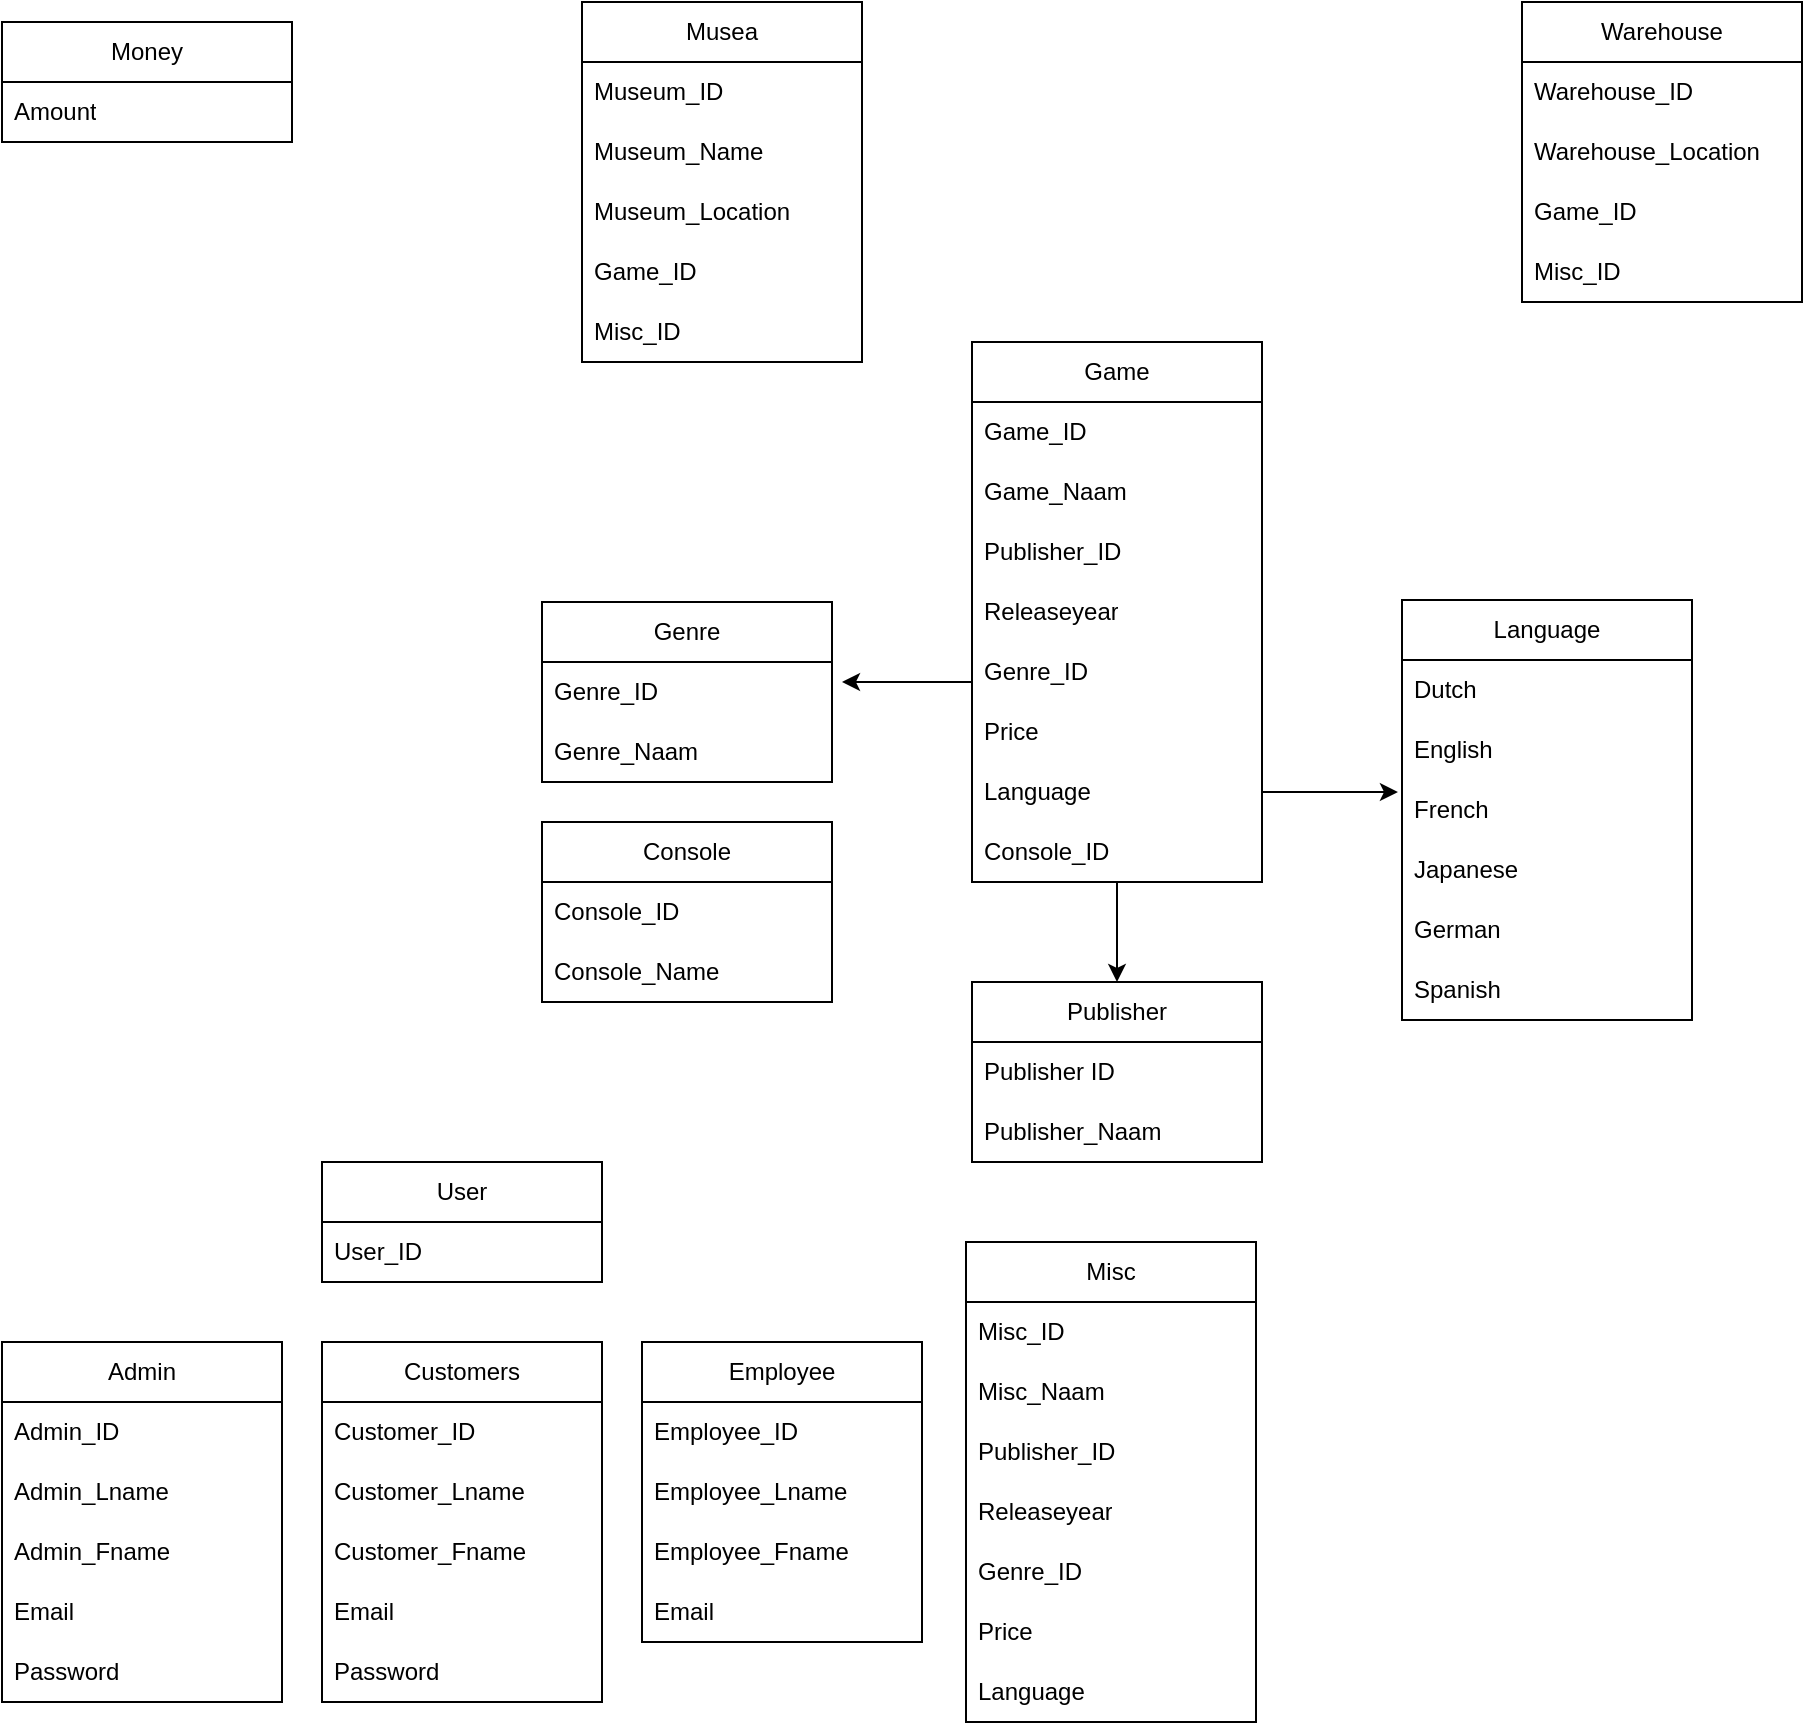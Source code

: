 <mxfile version="22.0.8" type="github">
  <diagram name="Page-1" id="afvFoSXOc5oGn46A-7mp">
    <mxGraphModel dx="2074" dy="1187" grid="1" gridSize="10" guides="1" tooltips="1" connect="1" arrows="1" fold="1" page="1" pageScale="1" pageWidth="1169" pageHeight="827" math="0" shadow="0">
      <root>
        <mxCell id="0" />
        <mxCell id="1" parent="0" />
        <mxCell id="DnX_l1MVpYyu00ztexHF-38" value="" style="edgeStyle=orthogonalEdgeStyle;rounded=0;orthogonalLoop=1;jettySize=auto;html=1;" edge="1" parent="1" source="DnX_l1MVpYyu00ztexHF-7" target="DnX_l1MVpYyu00ztexHF-30">
          <mxGeometry relative="1" as="geometry" />
        </mxCell>
        <object label="Game" game="" id="DnX_l1MVpYyu00ztexHF-7">
          <mxCell style="swimlane;fontStyle=0;childLayout=stackLayout;horizontal=1;startSize=30;horizontalStack=0;resizeParent=1;resizeParentMax=0;resizeLast=0;collapsible=1;marginBottom=0;whiteSpace=wrap;html=1;" vertex="1" parent="1">
            <mxGeometry x="515" y="180" width="145" height="270" as="geometry" />
          </mxCell>
        </object>
        <mxCell id="DnX_l1MVpYyu00ztexHF-8" value="Game_ID" style="text;strokeColor=none;fillColor=none;align=left;verticalAlign=middle;spacingLeft=4;spacingRight=4;overflow=hidden;points=[[0,0.5],[1,0.5]];portConstraint=eastwest;rotatable=0;whiteSpace=wrap;html=1;" vertex="1" parent="DnX_l1MVpYyu00ztexHF-7">
          <mxGeometry y="30" width="145" height="30" as="geometry" />
        </mxCell>
        <mxCell id="DnX_l1MVpYyu00ztexHF-9" value="Game_Naam" style="text;strokeColor=none;fillColor=none;align=left;verticalAlign=middle;spacingLeft=4;spacingRight=4;overflow=hidden;points=[[0,0.5],[1,0.5]];portConstraint=eastwest;rotatable=0;whiteSpace=wrap;html=1;" vertex="1" parent="DnX_l1MVpYyu00ztexHF-7">
          <mxGeometry y="60" width="145" height="30" as="geometry" />
        </mxCell>
        <mxCell id="DnX_l1MVpYyu00ztexHF-10" value="Publisher_ID" style="text;strokeColor=none;fillColor=none;align=left;verticalAlign=middle;spacingLeft=4;spacingRight=4;overflow=hidden;points=[[0,0.5],[1,0.5]];portConstraint=eastwest;rotatable=0;whiteSpace=wrap;html=1;" vertex="1" parent="DnX_l1MVpYyu00ztexHF-7">
          <mxGeometry y="90" width="145" height="30" as="geometry" />
        </mxCell>
        <mxCell id="DnX_l1MVpYyu00ztexHF-16" value="Releaseyear" style="text;strokeColor=none;fillColor=none;align=left;verticalAlign=middle;spacingLeft=4;spacingRight=4;overflow=hidden;points=[[0,0.5],[1,0.5]];portConstraint=eastwest;rotatable=0;whiteSpace=wrap;html=1;" vertex="1" parent="DnX_l1MVpYyu00ztexHF-7">
          <mxGeometry y="120" width="145" height="30" as="geometry" />
        </mxCell>
        <mxCell id="DnX_l1MVpYyu00ztexHF-17" value="Genre_ID" style="text;strokeColor=none;fillColor=none;align=left;verticalAlign=middle;spacingLeft=4;spacingRight=4;overflow=hidden;points=[[0,0.5],[1,0.5]];portConstraint=eastwest;rotatable=0;whiteSpace=wrap;html=1;" vertex="1" parent="DnX_l1MVpYyu00ztexHF-7">
          <mxGeometry y="150" width="145" height="30" as="geometry" />
        </mxCell>
        <mxCell id="DnX_l1MVpYyu00ztexHF-18" value="Price" style="text;strokeColor=none;fillColor=none;align=left;verticalAlign=middle;spacingLeft=4;spacingRight=4;overflow=hidden;points=[[0,0.5],[1,0.5]];portConstraint=eastwest;rotatable=0;whiteSpace=wrap;html=1;" vertex="1" parent="DnX_l1MVpYyu00ztexHF-7">
          <mxGeometry y="180" width="145" height="30" as="geometry" />
        </mxCell>
        <mxCell id="DnX_l1MVpYyu00ztexHF-29" value="Language" style="text;strokeColor=none;fillColor=none;align=left;verticalAlign=middle;spacingLeft=4;spacingRight=4;overflow=hidden;points=[[0,0.5],[1,0.5]];portConstraint=eastwest;rotatable=0;whiteSpace=wrap;html=1;" vertex="1" parent="DnX_l1MVpYyu00ztexHF-7">
          <mxGeometry y="210" width="145" height="30" as="geometry" />
        </mxCell>
        <mxCell id="DnX_l1MVpYyu00ztexHF-113" value="Console_ID" style="text;strokeColor=none;fillColor=none;align=left;verticalAlign=middle;spacingLeft=4;spacingRight=4;overflow=hidden;points=[[0,0.5],[1,0.5]];portConstraint=eastwest;rotatable=0;whiteSpace=wrap;html=1;" vertex="1" parent="DnX_l1MVpYyu00ztexHF-7">
          <mxGeometry y="240" width="145" height="30" as="geometry" />
        </mxCell>
        <object label="Language" game="" id="DnX_l1MVpYyu00ztexHF-20">
          <mxCell style="swimlane;fontStyle=0;childLayout=stackLayout;horizontal=1;startSize=30;horizontalStack=0;resizeParent=1;resizeParentMax=0;resizeLast=0;collapsible=1;marginBottom=0;whiteSpace=wrap;html=1;" vertex="1" parent="1">
            <mxGeometry x="730" y="309" width="145" height="210" as="geometry" />
          </mxCell>
        </object>
        <mxCell id="DnX_l1MVpYyu00ztexHF-21" value="Dutch" style="text;strokeColor=none;fillColor=none;align=left;verticalAlign=middle;spacingLeft=4;spacingRight=4;overflow=hidden;points=[[0,0.5],[1,0.5]];portConstraint=eastwest;rotatable=0;whiteSpace=wrap;html=1;" vertex="1" parent="DnX_l1MVpYyu00ztexHF-20">
          <mxGeometry y="30" width="145" height="30" as="geometry" />
        </mxCell>
        <mxCell id="DnX_l1MVpYyu00ztexHF-22" value="English" style="text;strokeColor=none;fillColor=none;align=left;verticalAlign=middle;spacingLeft=4;spacingRight=4;overflow=hidden;points=[[0,0.5],[1,0.5]];portConstraint=eastwest;rotatable=0;whiteSpace=wrap;html=1;" vertex="1" parent="DnX_l1MVpYyu00ztexHF-20">
          <mxGeometry y="60" width="145" height="30" as="geometry" />
        </mxCell>
        <mxCell id="DnX_l1MVpYyu00ztexHF-23" value="French" style="text;strokeColor=none;fillColor=none;align=left;verticalAlign=middle;spacingLeft=4;spacingRight=4;overflow=hidden;points=[[0,0.5],[1,0.5]];portConstraint=eastwest;rotatable=0;whiteSpace=wrap;html=1;" vertex="1" parent="DnX_l1MVpYyu00ztexHF-20">
          <mxGeometry y="90" width="145" height="30" as="geometry" />
        </mxCell>
        <mxCell id="DnX_l1MVpYyu00ztexHF-24" value="Japanese" style="text;strokeColor=none;fillColor=none;align=left;verticalAlign=middle;spacingLeft=4;spacingRight=4;overflow=hidden;points=[[0,0.5],[1,0.5]];portConstraint=eastwest;rotatable=0;whiteSpace=wrap;html=1;" vertex="1" parent="DnX_l1MVpYyu00ztexHF-20">
          <mxGeometry y="120" width="145" height="30" as="geometry" />
        </mxCell>
        <mxCell id="DnX_l1MVpYyu00ztexHF-25" value="German" style="text;strokeColor=none;fillColor=none;align=left;verticalAlign=middle;spacingLeft=4;spacingRight=4;overflow=hidden;points=[[0,0.5],[1,0.5]];portConstraint=eastwest;rotatable=0;whiteSpace=wrap;html=1;" vertex="1" parent="DnX_l1MVpYyu00ztexHF-20">
          <mxGeometry y="150" width="145" height="30" as="geometry" />
        </mxCell>
        <mxCell id="DnX_l1MVpYyu00ztexHF-26" value="Spanish" style="text;strokeColor=none;fillColor=none;align=left;verticalAlign=middle;spacingLeft=4;spacingRight=4;overflow=hidden;points=[[0,0.5],[1,0.5]];portConstraint=eastwest;rotatable=0;whiteSpace=wrap;html=1;" vertex="1" parent="DnX_l1MVpYyu00ztexHF-20">
          <mxGeometry y="180" width="145" height="30" as="geometry" />
        </mxCell>
        <object label="Publisher" game="" id="DnX_l1MVpYyu00ztexHF-30">
          <mxCell style="swimlane;fontStyle=0;childLayout=stackLayout;horizontal=1;startSize=30;horizontalStack=0;resizeParent=1;resizeParentMax=0;resizeLast=0;collapsible=1;marginBottom=0;whiteSpace=wrap;html=1;" vertex="1" parent="1">
            <mxGeometry x="515" y="500" width="145" height="90" as="geometry" />
          </mxCell>
        </object>
        <mxCell id="DnX_l1MVpYyu00ztexHF-31" value="Publisher ID" style="text;strokeColor=none;fillColor=none;align=left;verticalAlign=middle;spacingLeft=4;spacingRight=4;overflow=hidden;points=[[0,0.5],[1,0.5]];portConstraint=eastwest;rotatable=0;whiteSpace=wrap;html=1;" vertex="1" parent="DnX_l1MVpYyu00ztexHF-30">
          <mxGeometry y="30" width="145" height="30" as="geometry" />
        </mxCell>
        <mxCell id="DnX_l1MVpYyu00ztexHF-32" value="Publisher_Naam" style="text;strokeColor=none;fillColor=none;align=left;verticalAlign=middle;spacingLeft=4;spacingRight=4;overflow=hidden;points=[[0,0.5],[1,0.5]];portConstraint=eastwest;rotatable=0;whiteSpace=wrap;html=1;" vertex="1" parent="DnX_l1MVpYyu00ztexHF-30">
          <mxGeometry y="60" width="145" height="30" as="geometry" />
        </mxCell>
        <object label="Genre" game="" id="DnX_l1MVpYyu00ztexHF-39">
          <mxCell style="swimlane;fontStyle=0;childLayout=stackLayout;horizontal=1;startSize=30;horizontalStack=0;resizeParent=1;resizeParentMax=0;resizeLast=0;collapsible=1;marginBottom=0;whiteSpace=wrap;html=1;" vertex="1" parent="1">
            <mxGeometry x="300" y="310" width="145" height="90" as="geometry" />
          </mxCell>
        </object>
        <mxCell id="DnX_l1MVpYyu00ztexHF-40" value="Genre_ID" style="text;strokeColor=none;fillColor=none;align=left;verticalAlign=middle;spacingLeft=4;spacingRight=4;overflow=hidden;points=[[0,0.5],[1,0.5]];portConstraint=eastwest;rotatable=0;whiteSpace=wrap;html=1;" vertex="1" parent="DnX_l1MVpYyu00ztexHF-39">
          <mxGeometry y="30" width="145" height="30" as="geometry" />
        </mxCell>
        <mxCell id="DnX_l1MVpYyu00ztexHF-41" value="Genre_Naam" style="text;strokeColor=none;fillColor=none;align=left;verticalAlign=middle;spacingLeft=4;spacingRight=4;overflow=hidden;points=[[0,0.5],[1,0.5]];portConstraint=eastwest;rotatable=0;whiteSpace=wrap;html=1;" vertex="1" parent="DnX_l1MVpYyu00ztexHF-39">
          <mxGeometry y="60" width="145" height="30" as="geometry" />
        </mxCell>
        <mxCell id="DnX_l1MVpYyu00ztexHF-49" value="" style="endArrow=classic;html=1;rounded=0;" edge="1" parent="1">
          <mxGeometry width="50" height="50" relative="1" as="geometry">
            <mxPoint x="515" y="350" as="sourcePoint" />
            <mxPoint x="450" y="350" as="targetPoint" />
            <Array as="points">
              <mxPoint x="470" y="350" />
            </Array>
          </mxGeometry>
        </mxCell>
        <mxCell id="DnX_l1MVpYyu00ztexHF-52" value="" style="endArrow=classic;html=1;rounded=0;exitX=1;exitY=0.5;exitDx=0;exitDy=0;entryX=-0.014;entryY=0.2;entryDx=0;entryDy=0;entryPerimeter=0;" edge="1" parent="1" source="DnX_l1MVpYyu00ztexHF-29" target="DnX_l1MVpYyu00ztexHF-23">
          <mxGeometry width="50" height="50" relative="1" as="geometry">
            <mxPoint x="650" y="480" as="sourcePoint" />
            <mxPoint x="700" y="430" as="targetPoint" />
          </mxGeometry>
        </mxCell>
        <mxCell id="DnX_l1MVpYyu00ztexHF-53" value="Musea" style="swimlane;fontStyle=0;childLayout=stackLayout;horizontal=1;startSize=30;horizontalStack=0;resizeParent=1;resizeParentMax=0;resizeLast=0;collapsible=1;marginBottom=0;whiteSpace=wrap;html=1;" vertex="1" parent="1">
          <mxGeometry x="320" y="10" width="140" height="180" as="geometry" />
        </mxCell>
        <mxCell id="DnX_l1MVpYyu00ztexHF-54" value="Museum_ID" style="text;strokeColor=none;fillColor=none;align=left;verticalAlign=middle;spacingLeft=4;spacingRight=4;overflow=hidden;points=[[0,0.5],[1,0.5]];portConstraint=eastwest;rotatable=0;whiteSpace=wrap;html=1;" vertex="1" parent="DnX_l1MVpYyu00ztexHF-53">
          <mxGeometry y="30" width="140" height="30" as="geometry" />
        </mxCell>
        <mxCell id="DnX_l1MVpYyu00ztexHF-55" value="Museum_Name" style="text;strokeColor=none;fillColor=none;align=left;verticalAlign=middle;spacingLeft=4;spacingRight=4;overflow=hidden;points=[[0,0.5],[1,0.5]];portConstraint=eastwest;rotatable=0;whiteSpace=wrap;html=1;" vertex="1" parent="DnX_l1MVpYyu00ztexHF-53">
          <mxGeometry y="60" width="140" height="30" as="geometry" />
        </mxCell>
        <mxCell id="DnX_l1MVpYyu00ztexHF-56" value="Museum_Location" style="text;strokeColor=none;fillColor=none;align=left;verticalAlign=middle;spacingLeft=4;spacingRight=4;overflow=hidden;points=[[0,0.5],[1,0.5]];portConstraint=eastwest;rotatable=0;whiteSpace=wrap;html=1;" vertex="1" parent="DnX_l1MVpYyu00ztexHF-53">
          <mxGeometry y="90" width="140" height="30" as="geometry" />
        </mxCell>
        <mxCell id="DnX_l1MVpYyu00ztexHF-61" value="Game_ID" style="text;strokeColor=none;fillColor=none;align=left;verticalAlign=middle;spacingLeft=4;spacingRight=4;overflow=hidden;points=[[0,0.5],[1,0.5]];portConstraint=eastwest;rotatable=0;whiteSpace=wrap;html=1;" vertex="1" parent="DnX_l1MVpYyu00ztexHF-53">
          <mxGeometry y="120" width="140" height="30" as="geometry" />
        </mxCell>
        <mxCell id="DnX_l1MVpYyu00ztexHF-62" value="Misc_ID" style="text;strokeColor=none;fillColor=none;align=left;verticalAlign=middle;spacingLeft=4;spacingRight=4;overflow=hidden;points=[[0,0.5],[1,0.5]];portConstraint=eastwest;rotatable=0;whiteSpace=wrap;html=1;" vertex="1" parent="DnX_l1MVpYyu00ztexHF-53">
          <mxGeometry y="150" width="140" height="30" as="geometry" />
        </mxCell>
        <mxCell id="DnX_l1MVpYyu00ztexHF-57" value="Warehouse" style="swimlane;fontStyle=0;childLayout=stackLayout;horizontal=1;startSize=30;horizontalStack=0;resizeParent=1;resizeParentMax=0;resizeLast=0;collapsible=1;marginBottom=0;whiteSpace=wrap;html=1;" vertex="1" parent="1">
          <mxGeometry x="790" y="10" width="140" height="150" as="geometry" />
        </mxCell>
        <mxCell id="DnX_l1MVpYyu00ztexHF-58" value="Warehouse_ID" style="text;strokeColor=none;fillColor=none;align=left;verticalAlign=middle;spacingLeft=4;spacingRight=4;overflow=hidden;points=[[0,0.5],[1,0.5]];portConstraint=eastwest;rotatable=0;whiteSpace=wrap;html=1;" vertex="1" parent="DnX_l1MVpYyu00ztexHF-57">
          <mxGeometry y="30" width="140" height="30" as="geometry" />
        </mxCell>
        <mxCell id="DnX_l1MVpYyu00ztexHF-59" value="Warehouse_Location" style="text;strokeColor=none;fillColor=none;align=left;verticalAlign=middle;spacingLeft=4;spacingRight=4;overflow=hidden;points=[[0,0.5],[1,0.5]];portConstraint=eastwest;rotatable=0;whiteSpace=wrap;html=1;" vertex="1" parent="DnX_l1MVpYyu00ztexHF-57">
          <mxGeometry y="60" width="140" height="30" as="geometry" />
        </mxCell>
        <mxCell id="DnX_l1MVpYyu00ztexHF-60" value="Game_ID" style="text;strokeColor=none;fillColor=none;align=left;verticalAlign=middle;spacingLeft=4;spacingRight=4;overflow=hidden;points=[[0,0.5],[1,0.5]];portConstraint=eastwest;rotatable=0;whiteSpace=wrap;html=1;" vertex="1" parent="DnX_l1MVpYyu00ztexHF-57">
          <mxGeometry y="90" width="140" height="30" as="geometry" />
        </mxCell>
        <mxCell id="DnX_l1MVpYyu00ztexHF-63" value="Misc_ID" style="text;strokeColor=none;fillColor=none;align=left;verticalAlign=middle;spacingLeft=4;spacingRight=4;overflow=hidden;points=[[0,0.5],[1,0.5]];portConstraint=eastwest;rotatable=0;whiteSpace=wrap;html=1;" vertex="1" parent="DnX_l1MVpYyu00ztexHF-57">
          <mxGeometry y="120" width="140" height="30" as="geometry" />
        </mxCell>
        <object label="Misc" game="" id="DnX_l1MVpYyu00ztexHF-64">
          <mxCell style="swimlane;fontStyle=0;childLayout=stackLayout;horizontal=1;startSize=30;horizontalStack=0;resizeParent=1;resizeParentMax=0;resizeLast=0;collapsible=1;marginBottom=0;whiteSpace=wrap;html=1;" vertex="1" parent="1">
            <mxGeometry x="512" y="630" width="145" height="240" as="geometry" />
          </mxCell>
        </object>
        <mxCell id="DnX_l1MVpYyu00ztexHF-65" value="Misc_ID" style="text;strokeColor=none;fillColor=none;align=left;verticalAlign=middle;spacingLeft=4;spacingRight=4;overflow=hidden;points=[[0,0.5],[1,0.5]];portConstraint=eastwest;rotatable=0;whiteSpace=wrap;html=1;" vertex="1" parent="DnX_l1MVpYyu00ztexHF-64">
          <mxGeometry y="30" width="145" height="30" as="geometry" />
        </mxCell>
        <mxCell id="DnX_l1MVpYyu00ztexHF-66" value="Misc_Naam" style="text;strokeColor=none;fillColor=none;align=left;verticalAlign=middle;spacingLeft=4;spacingRight=4;overflow=hidden;points=[[0,0.5],[1,0.5]];portConstraint=eastwest;rotatable=0;whiteSpace=wrap;html=1;" vertex="1" parent="DnX_l1MVpYyu00ztexHF-64">
          <mxGeometry y="60" width="145" height="30" as="geometry" />
        </mxCell>
        <mxCell id="DnX_l1MVpYyu00ztexHF-67" value="Publisher_ID" style="text;strokeColor=none;fillColor=none;align=left;verticalAlign=middle;spacingLeft=4;spacingRight=4;overflow=hidden;points=[[0,0.5],[1,0.5]];portConstraint=eastwest;rotatable=0;whiteSpace=wrap;html=1;" vertex="1" parent="DnX_l1MVpYyu00ztexHF-64">
          <mxGeometry y="90" width="145" height="30" as="geometry" />
        </mxCell>
        <mxCell id="DnX_l1MVpYyu00ztexHF-68" value="Releaseyear" style="text;strokeColor=none;fillColor=none;align=left;verticalAlign=middle;spacingLeft=4;spacingRight=4;overflow=hidden;points=[[0,0.5],[1,0.5]];portConstraint=eastwest;rotatable=0;whiteSpace=wrap;html=1;" vertex="1" parent="DnX_l1MVpYyu00ztexHF-64">
          <mxGeometry y="120" width="145" height="30" as="geometry" />
        </mxCell>
        <mxCell id="DnX_l1MVpYyu00ztexHF-69" value="Genre_ID" style="text;strokeColor=none;fillColor=none;align=left;verticalAlign=middle;spacingLeft=4;spacingRight=4;overflow=hidden;points=[[0,0.5],[1,0.5]];portConstraint=eastwest;rotatable=0;whiteSpace=wrap;html=1;" vertex="1" parent="DnX_l1MVpYyu00ztexHF-64">
          <mxGeometry y="150" width="145" height="30" as="geometry" />
        </mxCell>
        <mxCell id="DnX_l1MVpYyu00ztexHF-70" value="Price" style="text;strokeColor=none;fillColor=none;align=left;verticalAlign=middle;spacingLeft=4;spacingRight=4;overflow=hidden;points=[[0,0.5],[1,0.5]];portConstraint=eastwest;rotatable=0;whiteSpace=wrap;html=1;" vertex="1" parent="DnX_l1MVpYyu00ztexHF-64">
          <mxGeometry y="180" width="145" height="30" as="geometry" />
        </mxCell>
        <mxCell id="DnX_l1MVpYyu00ztexHF-71" value="Language" style="text;strokeColor=none;fillColor=none;align=left;verticalAlign=middle;spacingLeft=4;spacingRight=4;overflow=hidden;points=[[0,0.5],[1,0.5]];portConstraint=eastwest;rotatable=0;whiteSpace=wrap;html=1;" vertex="1" parent="DnX_l1MVpYyu00ztexHF-64">
          <mxGeometry y="210" width="145" height="30" as="geometry" />
        </mxCell>
        <mxCell id="DnX_l1MVpYyu00ztexHF-72" value="Customers" style="swimlane;fontStyle=0;childLayout=stackLayout;horizontal=1;startSize=30;horizontalStack=0;resizeParent=1;resizeParentMax=0;resizeLast=0;collapsible=1;marginBottom=0;whiteSpace=wrap;html=1;" vertex="1" parent="1">
          <mxGeometry x="190" y="680" width="140" height="180" as="geometry" />
        </mxCell>
        <mxCell id="DnX_l1MVpYyu00ztexHF-73" value="Customer_ID" style="text;strokeColor=none;fillColor=none;align=left;verticalAlign=middle;spacingLeft=4;spacingRight=4;overflow=hidden;points=[[0,0.5],[1,0.5]];portConstraint=eastwest;rotatable=0;whiteSpace=wrap;html=1;" vertex="1" parent="DnX_l1MVpYyu00ztexHF-72">
          <mxGeometry y="30" width="140" height="30" as="geometry" />
        </mxCell>
        <mxCell id="DnX_l1MVpYyu00ztexHF-74" value="Customer_Lname" style="text;strokeColor=none;fillColor=none;align=left;verticalAlign=middle;spacingLeft=4;spacingRight=4;overflow=hidden;points=[[0,0.5],[1,0.5]];portConstraint=eastwest;rotatable=0;whiteSpace=wrap;html=1;" vertex="1" parent="DnX_l1MVpYyu00ztexHF-72">
          <mxGeometry y="60" width="140" height="30" as="geometry" />
        </mxCell>
        <mxCell id="DnX_l1MVpYyu00ztexHF-77" value="Customer_Fname" style="text;strokeColor=none;fillColor=none;align=left;verticalAlign=middle;spacingLeft=4;spacingRight=4;overflow=hidden;points=[[0,0.5],[1,0.5]];portConstraint=eastwest;rotatable=0;whiteSpace=wrap;html=1;" vertex="1" parent="DnX_l1MVpYyu00ztexHF-72">
          <mxGeometry y="90" width="140" height="30" as="geometry" />
        </mxCell>
        <mxCell id="DnX_l1MVpYyu00ztexHF-78" value="Email" style="text;strokeColor=none;fillColor=none;align=left;verticalAlign=middle;spacingLeft=4;spacingRight=4;overflow=hidden;points=[[0,0.5],[1,0.5]];portConstraint=eastwest;rotatable=0;whiteSpace=wrap;html=1;" vertex="1" parent="DnX_l1MVpYyu00ztexHF-72">
          <mxGeometry y="120" width="140" height="30" as="geometry" />
        </mxCell>
        <mxCell id="DnX_l1MVpYyu00ztexHF-109" value="Password" style="text;strokeColor=none;fillColor=none;align=left;verticalAlign=middle;spacingLeft=4;spacingRight=4;overflow=hidden;points=[[0,0.5],[1,0.5]];portConstraint=eastwest;rotatable=0;whiteSpace=wrap;html=1;" vertex="1" parent="DnX_l1MVpYyu00ztexHF-72">
          <mxGeometry y="150" width="140" height="30" as="geometry" />
        </mxCell>
        <mxCell id="DnX_l1MVpYyu00ztexHF-79" value="Admin" style="swimlane;fontStyle=0;childLayout=stackLayout;horizontal=1;startSize=30;horizontalStack=0;resizeParent=1;resizeParentMax=0;resizeLast=0;collapsible=1;marginBottom=0;whiteSpace=wrap;html=1;" vertex="1" parent="1">
          <mxGeometry x="30" y="680" width="140" height="180" as="geometry" />
        </mxCell>
        <mxCell id="DnX_l1MVpYyu00ztexHF-80" value="Admin_ID" style="text;strokeColor=none;fillColor=none;align=left;verticalAlign=middle;spacingLeft=4;spacingRight=4;overflow=hidden;points=[[0,0.5],[1,0.5]];portConstraint=eastwest;rotatable=0;whiteSpace=wrap;html=1;" vertex="1" parent="DnX_l1MVpYyu00ztexHF-79">
          <mxGeometry y="30" width="140" height="30" as="geometry" />
        </mxCell>
        <mxCell id="DnX_l1MVpYyu00ztexHF-81" value="Admin_Lname" style="text;strokeColor=none;fillColor=none;align=left;verticalAlign=middle;spacingLeft=4;spacingRight=4;overflow=hidden;points=[[0,0.5],[1,0.5]];portConstraint=eastwest;rotatable=0;whiteSpace=wrap;html=1;" vertex="1" parent="DnX_l1MVpYyu00ztexHF-79">
          <mxGeometry y="60" width="140" height="30" as="geometry" />
        </mxCell>
        <mxCell id="DnX_l1MVpYyu00ztexHF-82" value="Admin_Fname" style="text;strokeColor=none;fillColor=none;align=left;verticalAlign=middle;spacingLeft=4;spacingRight=4;overflow=hidden;points=[[0,0.5],[1,0.5]];portConstraint=eastwest;rotatable=0;whiteSpace=wrap;html=1;" vertex="1" parent="DnX_l1MVpYyu00ztexHF-79">
          <mxGeometry y="90" width="140" height="30" as="geometry" />
        </mxCell>
        <mxCell id="DnX_l1MVpYyu00ztexHF-83" value="Email" style="text;strokeColor=none;fillColor=none;align=left;verticalAlign=middle;spacingLeft=4;spacingRight=4;overflow=hidden;points=[[0,0.5],[1,0.5]];portConstraint=eastwest;rotatable=0;whiteSpace=wrap;html=1;" vertex="1" parent="DnX_l1MVpYyu00ztexHF-79">
          <mxGeometry y="120" width="140" height="30" as="geometry" />
        </mxCell>
        <mxCell id="DnX_l1MVpYyu00ztexHF-108" value="Password" style="text;strokeColor=none;fillColor=none;align=left;verticalAlign=middle;spacingLeft=4;spacingRight=4;overflow=hidden;points=[[0,0.5],[1,0.5]];portConstraint=eastwest;rotatable=0;whiteSpace=wrap;html=1;" vertex="1" parent="DnX_l1MVpYyu00ztexHF-79">
          <mxGeometry y="150" width="140" height="30" as="geometry" />
        </mxCell>
        <mxCell id="DnX_l1MVpYyu00ztexHF-86" value="User" style="swimlane;fontStyle=0;childLayout=stackLayout;horizontal=1;startSize=30;horizontalStack=0;resizeParent=1;resizeParentMax=0;resizeLast=0;collapsible=1;marginBottom=0;whiteSpace=wrap;html=1;" vertex="1" parent="1">
          <mxGeometry x="190" y="590" width="140" height="60" as="geometry" />
        </mxCell>
        <mxCell id="DnX_l1MVpYyu00ztexHF-88" value="User_ID" style="text;strokeColor=none;fillColor=none;align=left;verticalAlign=middle;spacingLeft=4;spacingRight=4;overflow=hidden;points=[[0,0.5],[1,0.5]];portConstraint=eastwest;rotatable=0;whiteSpace=wrap;html=1;" vertex="1" parent="DnX_l1MVpYyu00ztexHF-86">
          <mxGeometry y="30" width="140" height="30" as="geometry" />
        </mxCell>
        <mxCell id="DnX_l1MVpYyu00ztexHF-98" value="Employee" style="swimlane;fontStyle=0;childLayout=stackLayout;horizontal=1;startSize=30;horizontalStack=0;resizeParent=1;resizeParentMax=0;resizeLast=0;collapsible=1;marginBottom=0;whiteSpace=wrap;html=1;" vertex="1" parent="1">
          <mxGeometry x="350" y="680" width="140" height="150" as="geometry" />
        </mxCell>
        <mxCell id="DnX_l1MVpYyu00ztexHF-99" value="Employee_ID" style="text;strokeColor=none;fillColor=none;align=left;verticalAlign=middle;spacingLeft=4;spacingRight=4;overflow=hidden;points=[[0,0.5],[1,0.5]];portConstraint=eastwest;rotatable=0;whiteSpace=wrap;html=1;" vertex="1" parent="DnX_l1MVpYyu00ztexHF-98">
          <mxGeometry y="30" width="140" height="30" as="geometry" />
        </mxCell>
        <mxCell id="DnX_l1MVpYyu00ztexHF-100" value="Employee_Lname" style="text;strokeColor=none;fillColor=none;align=left;verticalAlign=middle;spacingLeft=4;spacingRight=4;overflow=hidden;points=[[0,0.5],[1,0.5]];portConstraint=eastwest;rotatable=0;whiteSpace=wrap;html=1;" vertex="1" parent="DnX_l1MVpYyu00ztexHF-98">
          <mxGeometry y="60" width="140" height="30" as="geometry" />
        </mxCell>
        <mxCell id="DnX_l1MVpYyu00ztexHF-101" value="Employee_Fname" style="text;strokeColor=none;fillColor=none;align=left;verticalAlign=middle;spacingLeft=4;spacingRight=4;overflow=hidden;points=[[0,0.5],[1,0.5]];portConstraint=eastwest;rotatable=0;whiteSpace=wrap;html=1;" vertex="1" parent="DnX_l1MVpYyu00ztexHF-98">
          <mxGeometry y="90" width="140" height="30" as="geometry" />
        </mxCell>
        <mxCell id="DnX_l1MVpYyu00ztexHF-102" value="Email" style="text;strokeColor=none;fillColor=none;align=left;verticalAlign=middle;spacingLeft=4;spacingRight=4;overflow=hidden;points=[[0,0.5],[1,0.5]];portConstraint=eastwest;rotatable=0;whiteSpace=wrap;html=1;" vertex="1" parent="DnX_l1MVpYyu00ztexHF-98">
          <mxGeometry y="120" width="140" height="30" as="geometry" />
        </mxCell>
        <object label="Money" game="" id="DnX_l1MVpYyu00ztexHF-105">
          <mxCell style="swimlane;fontStyle=0;childLayout=stackLayout;horizontal=1;startSize=30;horizontalStack=0;resizeParent=1;resizeParentMax=0;resizeLast=0;collapsible=1;marginBottom=0;whiteSpace=wrap;html=1;" vertex="1" parent="1">
            <mxGeometry x="30" y="20" width="145" height="60" as="geometry" />
          </mxCell>
        </object>
        <mxCell id="DnX_l1MVpYyu00ztexHF-106" value="Amount" style="text;strokeColor=none;fillColor=none;align=left;verticalAlign=middle;spacingLeft=4;spacingRight=4;overflow=hidden;points=[[0,0.5],[1,0.5]];portConstraint=eastwest;rotatable=0;whiteSpace=wrap;html=1;" vertex="1" parent="DnX_l1MVpYyu00ztexHF-105">
          <mxGeometry y="30" width="145" height="30" as="geometry" />
        </mxCell>
        <object label="Console" game="" id="DnX_l1MVpYyu00ztexHF-110">
          <mxCell style="swimlane;fontStyle=0;childLayout=stackLayout;horizontal=1;startSize=30;horizontalStack=0;resizeParent=1;resizeParentMax=0;resizeLast=0;collapsible=1;marginBottom=0;whiteSpace=wrap;html=1;" vertex="1" parent="1">
            <mxGeometry x="300" y="420" width="145" height="90" as="geometry" />
          </mxCell>
        </object>
        <mxCell id="DnX_l1MVpYyu00ztexHF-111" value="Console_ID" style="text;strokeColor=none;fillColor=none;align=left;verticalAlign=middle;spacingLeft=4;spacingRight=4;overflow=hidden;points=[[0,0.5],[1,0.5]];portConstraint=eastwest;rotatable=0;whiteSpace=wrap;html=1;" vertex="1" parent="DnX_l1MVpYyu00ztexHF-110">
          <mxGeometry y="30" width="145" height="30" as="geometry" />
        </mxCell>
        <mxCell id="DnX_l1MVpYyu00ztexHF-112" value="Console_Name" style="text;strokeColor=none;fillColor=none;align=left;verticalAlign=middle;spacingLeft=4;spacingRight=4;overflow=hidden;points=[[0,0.5],[1,0.5]];portConstraint=eastwest;rotatable=0;whiteSpace=wrap;html=1;" vertex="1" parent="DnX_l1MVpYyu00ztexHF-110">
          <mxGeometry y="60" width="145" height="30" as="geometry" />
        </mxCell>
      </root>
    </mxGraphModel>
  </diagram>
</mxfile>

